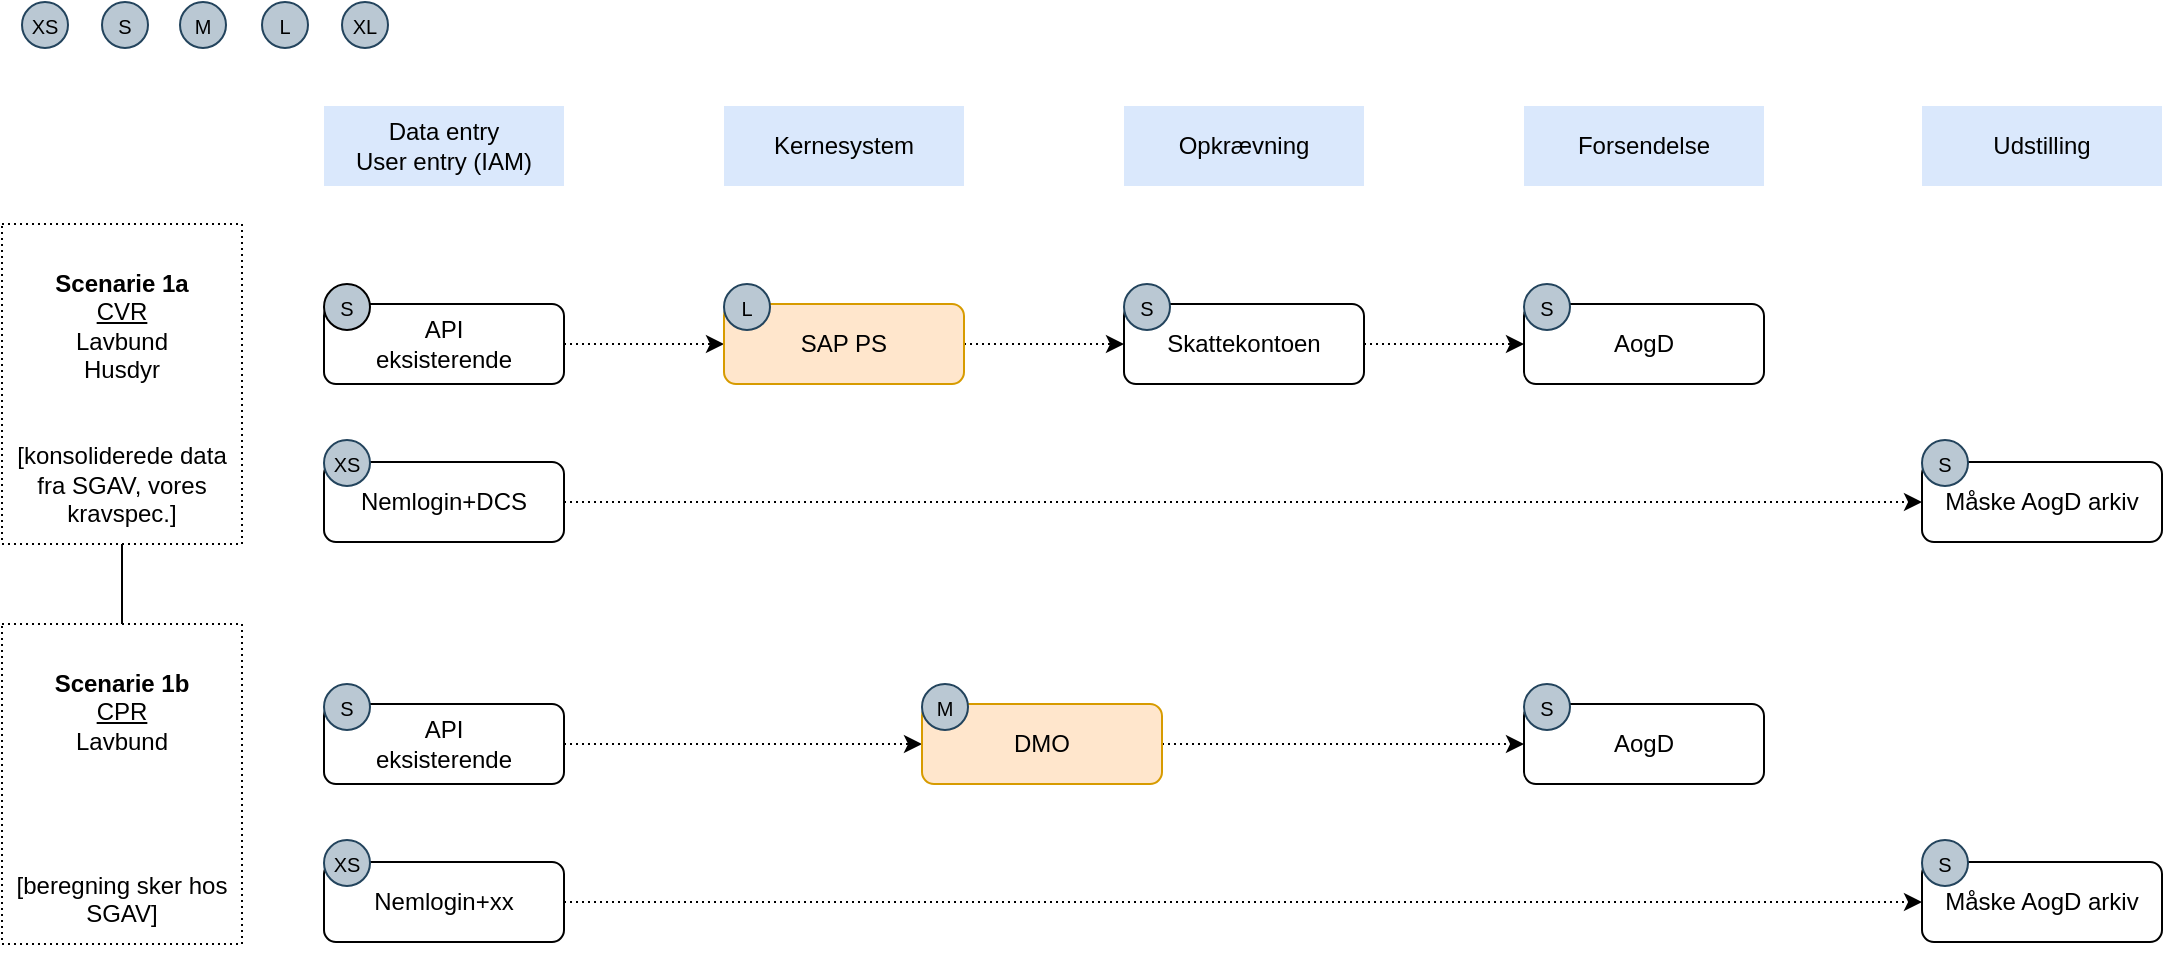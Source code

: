<mxfile version="26.1.1" pages="2">
  <diagram name="Page-1" id="w52jkF3-wR7kU9HDOXUC">
    <mxGraphModel dx="1674" dy="866" grid="1" gridSize="10" guides="1" tooltips="1" connect="1" arrows="1" fold="1" page="1" pageScale="1" pageWidth="1169" pageHeight="1654" math="0" shadow="0">
      <root>
        <mxCell id="0" />
        <mxCell id="1" parent="0" />
        <mxCell id="jPUYg1EqjeXe6Diemlhv-1" value="Data entry&lt;div&gt;User entry (IAM)&lt;/div&gt;" style="rounded=0;whiteSpace=wrap;html=1;fillColor=#dae8fc;strokeColor=none;shadow=0;glass=0;" vertex="1" parent="1">
          <mxGeometry x="201" y="141" width="120" height="40" as="geometry" />
        </mxCell>
        <mxCell id="jPUYg1EqjeXe6Diemlhv-2" value="Kernesystem" style="rounded=0;whiteSpace=wrap;html=1;fillColor=#dae8fc;strokeColor=none;shadow=0;glass=0;" vertex="1" parent="1">
          <mxGeometry x="401" y="141" width="120" height="40" as="geometry" />
        </mxCell>
        <mxCell id="jPUYg1EqjeXe6Diemlhv-3" value="Opkrævning" style="rounded=0;whiteSpace=wrap;html=1;fillColor=#dae8fc;strokeColor=none;shadow=0;glass=0;" vertex="1" parent="1">
          <mxGeometry x="601" y="141" width="120" height="40" as="geometry" />
        </mxCell>
        <mxCell id="jPUYg1EqjeXe6Diemlhv-4" value="Forsendelse" style="rounded=0;whiteSpace=wrap;html=1;fillColor=#dae8fc;strokeColor=none;shadow=0;glass=0;" vertex="1" parent="1">
          <mxGeometry x="801" y="141" width="120" height="40" as="geometry" />
        </mxCell>
        <mxCell id="I2_qbIUxM6kLmOSu3rbW-21" value="" style="edgeStyle=orthogonalEdgeStyle;rounded=0;orthogonalLoop=1;jettySize=auto;html=1;endArrow=none;startFill=0;" edge="1" parent="1" source="jPUYg1EqjeXe6Diemlhv-6" target="I2_qbIUxM6kLmOSu3rbW-8">
          <mxGeometry relative="1" as="geometry" />
        </mxCell>
        <mxCell id="jPUYg1EqjeXe6Diemlhv-6" value="&lt;div&gt;&lt;b&gt;&lt;br&gt;&lt;/b&gt;&lt;/div&gt;&lt;b&gt;Scenarie 1a&lt;/b&gt;&lt;div&gt;&lt;u&gt;CVR&lt;/u&gt;&lt;/div&gt;&lt;div&gt;Lavbund&lt;/div&gt;&lt;div&gt;Husdyr&lt;/div&gt;&lt;div&gt;&lt;br&gt;&lt;/div&gt;&lt;div&gt;&lt;br&gt;&lt;/div&gt;&lt;div&gt;[konsoliderede data fra SGAV, vores kravspec.]&lt;/div&gt;" style="rounded=0;whiteSpace=wrap;html=1;dashed=1;dashPattern=1 2;" vertex="1" parent="1">
          <mxGeometry x="40" y="200" width="120" height="160" as="geometry" />
        </mxCell>
        <mxCell id="I2_qbIUxM6kLmOSu3rbW-24" style="edgeStyle=orthogonalEdgeStyle;rounded=0;orthogonalLoop=1;jettySize=auto;html=1;entryX=0;entryY=0.5;entryDx=0;entryDy=0;strokeWidth=1;strokeColor=#000000;dashed=1;dashPattern=1 2;" edge="1" parent="1" source="jPUYg1EqjeXe6Diemlhv-8" target="jPUYg1EqjeXe6Diemlhv-9">
          <mxGeometry relative="1" as="geometry" />
        </mxCell>
        <mxCell id="jPUYg1EqjeXe6Diemlhv-8" value="API&lt;div&gt;eksisterende&lt;/div&gt;" style="rounded=1;whiteSpace=wrap;html=1;" vertex="1" parent="1">
          <mxGeometry x="201" y="240" width="120" height="40" as="geometry" />
        </mxCell>
        <mxCell id="I2_qbIUxM6kLmOSu3rbW-25" style="edgeStyle=orthogonalEdgeStyle;rounded=0;orthogonalLoop=1;jettySize=auto;html=1;entryX=0;entryY=0.5;entryDx=0;entryDy=0;strokeWidth=1;strokeColor=#000000;dashed=1;dashPattern=1 2;" edge="1" parent="1" source="jPUYg1EqjeXe6Diemlhv-9" target="jPUYg1EqjeXe6Diemlhv-11">
          <mxGeometry relative="1" as="geometry" />
        </mxCell>
        <mxCell id="jPUYg1EqjeXe6Diemlhv-9" value="SAP PS" style="rounded=1;whiteSpace=wrap;html=1;fillColor=#ffe6cc;strokeColor=#d79b00;" vertex="1" parent="1">
          <mxGeometry x="401" y="240" width="120" height="40" as="geometry" />
        </mxCell>
        <mxCell id="jPUYg1EqjeXe6Diemlhv-10" value="Udstilling" style="rounded=0;whiteSpace=wrap;html=1;fillColor=#dae8fc;strokeColor=none;shadow=0;glass=0;" vertex="1" parent="1">
          <mxGeometry x="1000" y="141" width="120" height="40" as="geometry" />
        </mxCell>
        <mxCell id="I2_qbIUxM6kLmOSu3rbW-26" style="edgeStyle=orthogonalEdgeStyle;rounded=0;orthogonalLoop=1;jettySize=auto;html=1;entryX=0;entryY=0.5;entryDx=0;entryDy=0;strokeWidth=1;strokeColor=#000000;dashed=1;dashPattern=1 2;" edge="1" parent="1" source="jPUYg1EqjeXe6Diemlhv-11" target="jPUYg1EqjeXe6Diemlhv-12">
          <mxGeometry relative="1" as="geometry" />
        </mxCell>
        <mxCell id="jPUYg1EqjeXe6Diemlhv-11" value="Skattekontoen" style="rounded=1;whiteSpace=wrap;html=1;" vertex="1" parent="1">
          <mxGeometry x="601" y="240" width="120" height="40" as="geometry" />
        </mxCell>
        <mxCell id="jPUYg1EqjeXe6Diemlhv-12" value="AogD" style="rounded=1;whiteSpace=wrap;html=1;" vertex="1" parent="1">
          <mxGeometry x="801" y="240" width="120" height="40" as="geometry" />
        </mxCell>
        <mxCell id="I2_qbIUxM6kLmOSu3rbW-30" style="edgeStyle=orthogonalEdgeStyle;rounded=0;orthogonalLoop=1;jettySize=auto;html=1;entryX=0;entryY=0.5;entryDx=0;entryDy=0;strokeWidth=1;strokeColor=#000000;dashed=1;dashPattern=1 2;" edge="1" parent="1" source="jPUYg1EqjeXe6Diemlhv-13" target="jPUYg1EqjeXe6Diemlhv-14">
          <mxGeometry relative="1" as="geometry" />
        </mxCell>
        <mxCell id="jPUYg1EqjeXe6Diemlhv-13" value="Nemlogin+DCS" style="rounded=1;whiteSpace=wrap;html=1;" vertex="1" parent="1">
          <mxGeometry x="201" y="319" width="120" height="40" as="geometry" />
        </mxCell>
        <mxCell id="jPUYg1EqjeXe6Diemlhv-14" value="Måske AogD arkiv" style="rounded=1;whiteSpace=wrap;html=1;" vertex="1" parent="1">
          <mxGeometry x="1000" y="319" width="120" height="40" as="geometry" />
        </mxCell>
        <mxCell id="jPUYg1EqjeXe6Diemlhv-20" value="XS" style="ellipse;whiteSpace=wrap;html=1;aspect=fixed;rotation=0;strokeColor=#23445d;gradientDirection=east;fillColor=#bac8d3;rounded=0;pointerEvents=0;fontFamily=Helvetica;fontSize=10;spacingTop=4;spacingBottom=4;spacingLeft=4;spacingRight=4;points=[];fontStyle=0;" vertex="1" parent="1">
          <mxGeometry x="50" y="89" width="23" height="23" as="geometry" />
        </mxCell>
        <mxCell id="jPUYg1EqjeXe6Diemlhv-21" value="S" style="ellipse;whiteSpace=wrap;html=1;aspect=fixed;rotation=0;strokeColor=#23445d;gradientDirection=east;fillColor=#bac8d3;rounded=0;pointerEvents=0;fontFamily=Helvetica;fontSize=10;spacingTop=4;spacingBottom=4;spacingLeft=4;spacingRight=4;points=[];fontStyle=0;" vertex="1" parent="1">
          <mxGeometry x="90" y="89" width="23" height="23" as="geometry" />
        </mxCell>
        <mxCell id="jPUYg1EqjeXe6Diemlhv-22" value="M" style="ellipse;whiteSpace=wrap;html=1;aspect=fixed;rotation=0;strokeColor=#23445d;gradientDirection=east;fillColor=#bac8d3;rounded=0;pointerEvents=0;fontFamily=Helvetica;fontSize=10;spacingTop=4;spacingBottom=4;spacingLeft=4;spacingRight=4;points=[];fontStyle=0;" vertex="1" parent="1">
          <mxGeometry x="129" y="89" width="23" height="23" as="geometry" />
        </mxCell>
        <mxCell id="jPUYg1EqjeXe6Diemlhv-25" value="L" style="ellipse;whiteSpace=wrap;html=1;aspect=fixed;rotation=0;strokeColor=#23445d;gradientDirection=east;fillColor=#bac8d3;rounded=0;pointerEvents=0;fontFamily=Helvetica;fontSize=10;spacingTop=4;spacingBottom=4;spacingLeft=4;spacingRight=4;points=[];fontStyle=0;" vertex="1" parent="1">
          <mxGeometry x="170" y="89" width="23" height="23" as="geometry" />
        </mxCell>
        <mxCell id="I2_qbIUxM6kLmOSu3rbW-1" value="XL" style="ellipse;whiteSpace=wrap;html=1;aspect=fixed;rotation=0;strokeColor=#23445d;gradientDirection=east;fillColor=#bac8d3;rounded=0;pointerEvents=0;fontFamily=Helvetica;fontSize=10;spacingTop=4;spacingBottom=4;spacingLeft=4;spacingRight=4;points=[];fontStyle=0;" vertex="1" parent="1">
          <mxGeometry x="210" y="89" width="23" height="23" as="geometry" />
        </mxCell>
        <mxCell id="I2_qbIUxM6kLmOSu3rbW-2" value="XS" style="ellipse;whiteSpace=wrap;html=1;aspect=fixed;rotation=0;strokeColor=#23445d;gradientDirection=east;fillColor=#bac8d3;rounded=0;pointerEvents=0;fontFamily=Helvetica;fontSize=10;spacingTop=4;spacingBottom=4;spacingLeft=4;spacingRight=4;points=[];fontStyle=0" vertex="1" parent="1">
          <mxGeometry x="201" y="308" width="23" height="23" as="geometry" />
        </mxCell>
        <mxCell id="I2_qbIUxM6kLmOSu3rbW-3" value="S" style="ellipse;whiteSpace=wrap;html=1;aspect=fixed;rotation=0;strokeColor=#000000;gradientDirection=east;fillColor=#bac8d3;rounded=0;pointerEvents=0;fontFamily=Helvetica;fontSize=10;spacingTop=4;spacingBottom=4;spacingLeft=4;spacingRight=4;points=[];fontStyle=0" vertex="1" parent="1">
          <mxGeometry x="201" y="230" width="23" height="23" as="geometry" />
        </mxCell>
        <mxCell id="I2_qbIUxM6kLmOSu3rbW-4" value="L" style="ellipse;whiteSpace=wrap;html=1;aspect=fixed;rotation=0;strokeColor=#23445d;gradientDirection=east;fillColor=#bac8d3;rounded=0;pointerEvents=0;fontFamily=Helvetica;fontSize=10;spacingTop=4;spacingBottom=4;spacingLeft=4;spacingRight=4;points=[];fontStyle=0" vertex="1" parent="1">
          <mxGeometry x="401" y="230" width="23" height="23" as="geometry" />
        </mxCell>
        <mxCell id="I2_qbIUxM6kLmOSu3rbW-5" value="S" style="ellipse;whiteSpace=wrap;html=1;aspect=fixed;rotation=0;strokeColor=#23445d;gradientDirection=east;fillColor=#bac8d3;rounded=0;pointerEvents=0;fontFamily=Helvetica;fontSize=10;spacingTop=4;spacingBottom=4;spacingLeft=4;spacingRight=4;points=[];fontStyle=0" vertex="1" parent="1">
          <mxGeometry x="801" y="230" width="23" height="23" as="geometry" />
        </mxCell>
        <mxCell id="I2_qbIUxM6kLmOSu3rbW-6" value="S" style="ellipse;whiteSpace=wrap;html=1;aspect=fixed;rotation=0;strokeColor=#23445d;gradientDirection=east;fillColor=#bac8d3;rounded=0;pointerEvents=0;fontFamily=Helvetica;fontSize=10;spacingTop=4;spacingBottom=4;spacingLeft=4;spacingRight=4;points=[];fontStyle=0" vertex="1" parent="1">
          <mxGeometry x="601" y="230" width="23" height="23" as="geometry" />
        </mxCell>
        <mxCell id="I2_qbIUxM6kLmOSu3rbW-7" value="S" style="ellipse;whiteSpace=wrap;html=1;aspect=fixed;rotation=0;strokeColor=#23445d;gradientDirection=east;fillColor=#bac8d3;rounded=0;pointerEvents=0;fontFamily=Helvetica;fontSize=10;spacingTop=4;spacingBottom=4;spacingLeft=4;spacingRight=4;points=[];fontStyle=0" vertex="1" parent="1">
          <mxGeometry x="1000" y="308" width="23" height="23" as="geometry" />
        </mxCell>
        <mxCell id="I2_qbIUxM6kLmOSu3rbW-8" value="&lt;div&gt;&lt;b&gt;&lt;br&gt;&lt;/b&gt;&lt;/div&gt;&lt;b&gt;&lt;div&gt;&lt;br&gt;&lt;/div&gt;Scenarie 1b&lt;/b&gt;&lt;div&gt;&lt;u&gt;CPR&lt;/u&gt;&lt;/div&gt;&lt;div&gt;Lavbund&lt;/div&gt;&lt;div&gt;&lt;br&gt;&lt;/div&gt;&lt;div&gt;&lt;br&gt;&lt;/div&gt;&lt;div&gt;&lt;br&gt;&lt;/div&gt;&lt;div&gt;&lt;br&gt;&lt;/div&gt;&lt;div&gt;[beregning sker hos SGAV]&lt;/div&gt;&lt;div&gt;&lt;br&gt;&lt;/div&gt;" style="rounded=0;whiteSpace=wrap;html=1;dashed=1;dashPattern=1 2;" vertex="1" parent="1">
          <mxGeometry x="40" y="400" width="120" height="160" as="geometry" />
        </mxCell>
        <mxCell id="I2_qbIUxM6kLmOSu3rbW-27" style="edgeStyle=orthogonalEdgeStyle;rounded=0;orthogonalLoop=1;jettySize=auto;html=1;strokeWidth=1;strokeColor=#000000;dashed=1;dashPattern=1 2;" edge="1" parent="1" source="I2_qbIUxM6kLmOSu3rbW-9" target="I2_qbIUxM6kLmOSu3rbW-11">
          <mxGeometry relative="1" as="geometry" />
        </mxCell>
        <mxCell id="I2_qbIUxM6kLmOSu3rbW-9" value="API&lt;div&gt;eksisterende&lt;/div&gt;" style="rounded=1;whiteSpace=wrap;html=1;" vertex="1" parent="1">
          <mxGeometry x="201" y="440" width="120" height="40" as="geometry" />
        </mxCell>
        <mxCell id="I2_qbIUxM6kLmOSu3rbW-28" style="edgeStyle=orthogonalEdgeStyle;rounded=0;orthogonalLoop=1;jettySize=auto;html=1;entryX=0;entryY=0.5;entryDx=0;entryDy=0;strokeWidth=1;strokeColor=#000000;dashed=1;dashPattern=1 2;" edge="1" parent="1" source="I2_qbIUxM6kLmOSu3rbW-11" target="I2_qbIUxM6kLmOSu3rbW-12">
          <mxGeometry relative="1" as="geometry" />
        </mxCell>
        <mxCell id="I2_qbIUxM6kLmOSu3rbW-11" value="DMO" style="rounded=1;whiteSpace=wrap;html=1;fillColor=#ffe6cc;strokeColor=#d79b00;" vertex="1" parent="1">
          <mxGeometry x="500" y="440" width="120" height="40" as="geometry" />
        </mxCell>
        <mxCell id="I2_qbIUxM6kLmOSu3rbW-12" value="AogD" style="rounded=1;whiteSpace=wrap;html=1;" vertex="1" parent="1">
          <mxGeometry x="801" y="440" width="120" height="40" as="geometry" />
        </mxCell>
        <mxCell id="I2_qbIUxM6kLmOSu3rbW-29" style="edgeStyle=orthogonalEdgeStyle;rounded=0;orthogonalLoop=1;jettySize=auto;html=1;entryX=0;entryY=0.5;entryDx=0;entryDy=0;strokeWidth=1;strokeColor=#000000;dashed=1;dashPattern=1 2;" edge="1" parent="1" source="I2_qbIUxM6kLmOSu3rbW-13" target="I2_qbIUxM6kLmOSu3rbW-14">
          <mxGeometry relative="1" as="geometry" />
        </mxCell>
        <mxCell id="I2_qbIUxM6kLmOSu3rbW-13" value="Nemlogin+xx" style="rounded=1;whiteSpace=wrap;html=1;" vertex="1" parent="1">
          <mxGeometry x="201" y="519" width="120" height="40" as="geometry" />
        </mxCell>
        <mxCell id="I2_qbIUxM6kLmOSu3rbW-14" value="Måske AogD arkiv" style="rounded=1;whiteSpace=wrap;html=1;" vertex="1" parent="1">
          <mxGeometry x="1000" y="519" width="120" height="40" as="geometry" />
        </mxCell>
        <mxCell id="I2_qbIUxM6kLmOSu3rbW-15" value="XS" style="ellipse;whiteSpace=wrap;html=1;aspect=fixed;rotation=0;strokeColor=#23445d;gradientDirection=east;fillColor=#bac8d3;rounded=0;pointerEvents=0;fontFamily=Helvetica;fontSize=10;spacingTop=4;spacingBottom=4;spacingLeft=4;spacingRight=4;points=[];fontStyle=0" vertex="1" parent="1">
          <mxGeometry x="201" y="508" width="23" height="23" as="geometry" />
        </mxCell>
        <mxCell id="I2_qbIUxM6kLmOSu3rbW-16" value="S" style="ellipse;whiteSpace=wrap;html=1;aspect=fixed;rotation=0;strokeColor=#23445d;gradientDirection=east;fillColor=#bac8d3;rounded=0;pointerEvents=0;fontFamily=Helvetica;fontSize=10;spacingTop=4;spacingBottom=4;spacingLeft=4;spacingRight=4;points=[];fontStyle=0" vertex="1" parent="1">
          <mxGeometry x="201" y="430" width="23" height="23" as="geometry" />
        </mxCell>
        <mxCell id="I2_qbIUxM6kLmOSu3rbW-18" value="S" style="ellipse;whiteSpace=wrap;html=1;aspect=fixed;rotation=0;strokeColor=#23445d;gradientDirection=east;fillColor=#bac8d3;rounded=0;pointerEvents=0;fontFamily=Helvetica;fontSize=10;spacingTop=4;spacingBottom=4;spacingLeft=4;spacingRight=4;points=[];fontStyle=0" vertex="1" parent="1">
          <mxGeometry x="801" y="430" width="23" height="23" as="geometry" />
        </mxCell>
        <mxCell id="I2_qbIUxM6kLmOSu3rbW-19" value="M" style="ellipse;whiteSpace=wrap;html=1;aspect=fixed;rotation=0;strokeColor=#23445d;gradientDirection=east;fillColor=#bac8d3;rounded=0;pointerEvents=0;fontFamily=Helvetica;fontSize=10;spacingTop=4;spacingBottom=4;spacingLeft=4;spacingRight=4;points=[];fontStyle=0" vertex="1" parent="1">
          <mxGeometry x="500" y="430" width="23" height="23" as="geometry" />
        </mxCell>
        <mxCell id="I2_qbIUxM6kLmOSu3rbW-20" value="S" style="ellipse;whiteSpace=wrap;html=1;aspect=fixed;rotation=0;strokeColor=#23445d;gradientDirection=east;fillColor=#bac8d3;rounded=0;pointerEvents=0;fontFamily=Helvetica;fontSize=10;spacingTop=4;spacingBottom=4;spacingLeft=4;spacingRight=4;points=[];fontStyle=0" vertex="1" parent="1">
          <mxGeometry x="1000" y="508" width="23" height="23" as="geometry" />
        </mxCell>
      </root>
    </mxGraphModel>
  </diagram>
  <diagram id="lDGCoRgxa4W9dzSs3qXx" name="Page-2">
    <mxGraphModel grid="1" page="1" gridSize="10" guides="1" tooltips="1" connect="1" arrows="1" fold="1" pageScale="1" pageWidth="1169" pageHeight="1654" math="0" shadow="0">
      <root>
        <mxCell id="0" />
        <mxCell id="1" parent="0" />
      </root>
    </mxGraphModel>
  </diagram>
</mxfile>
